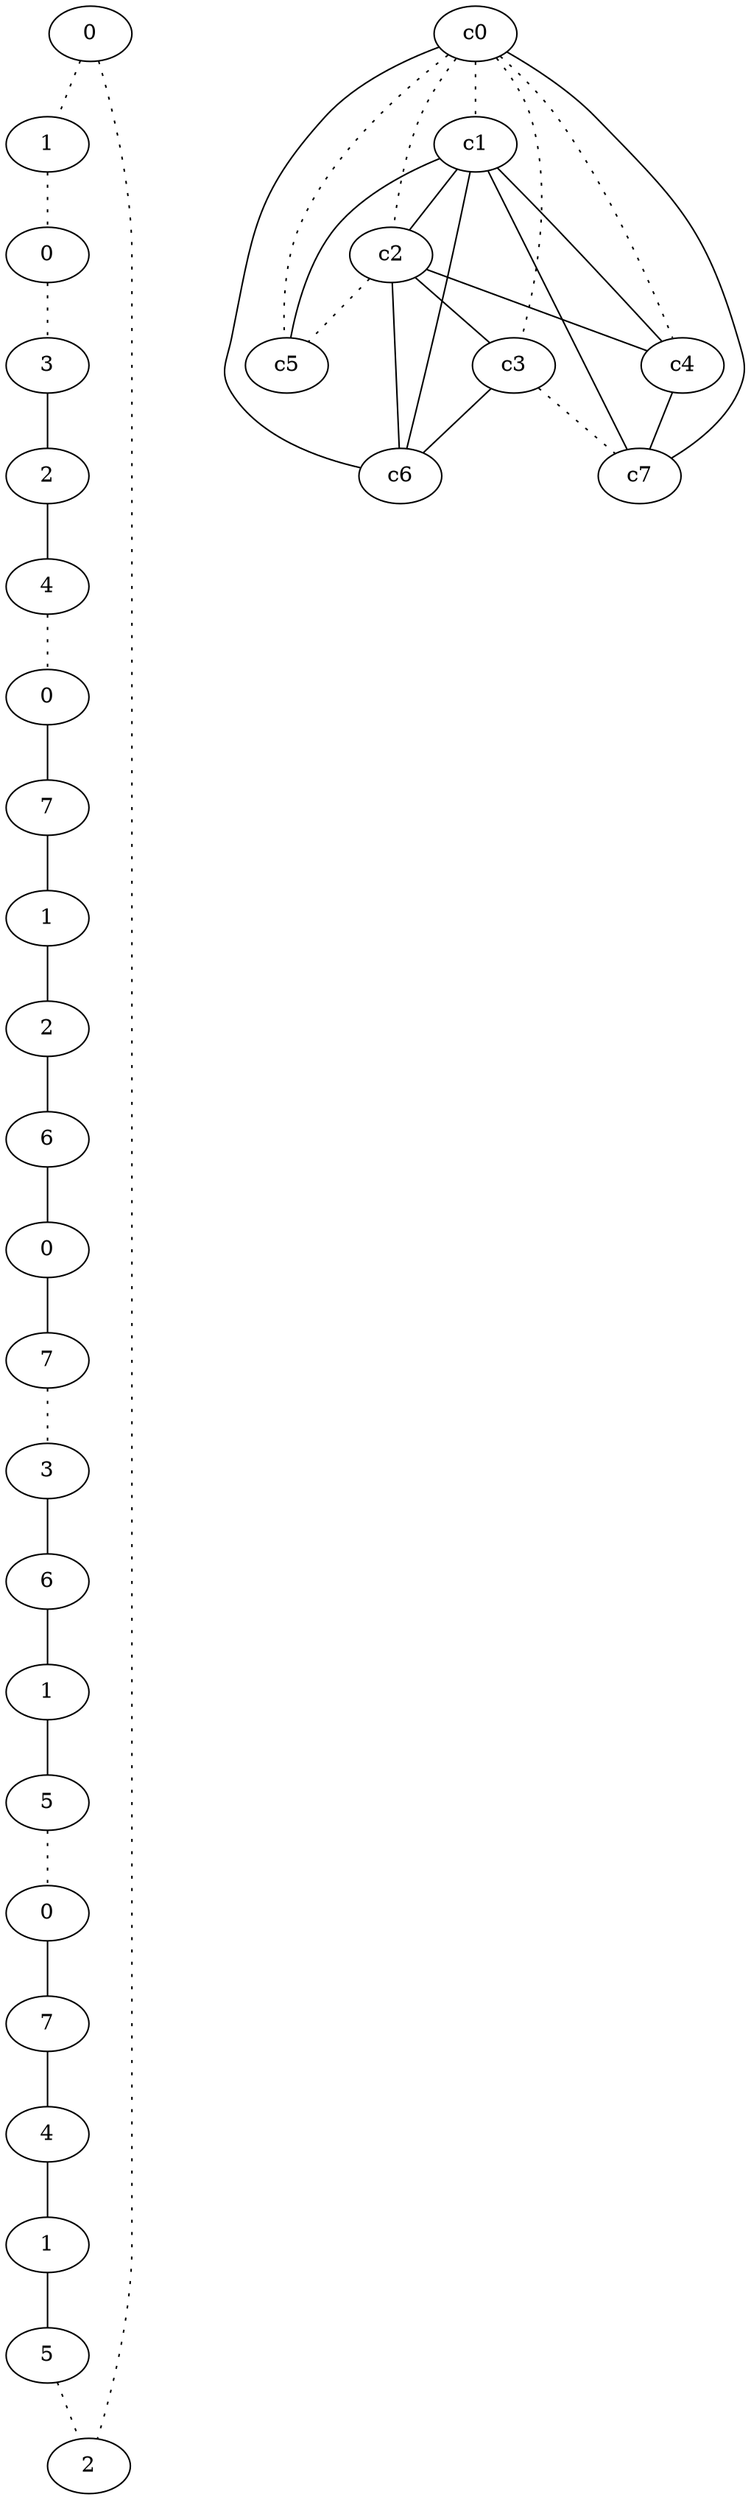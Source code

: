 graph {
a0[label=0];
a1[label=1];
a2[label=0];
a3[label=3];
a4[label=2];
a5[label=4];
a6[label=0];
a7[label=7];
a8[label=1];
a9[label=2];
a10[label=6];
a11[label=0];
a12[label=7];
a13[label=3];
a14[label=6];
a15[label=1];
a16[label=5];
a17[label=0];
a18[label=7];
a19[label=4];
a20[label=1];
a21[label=5];
a22[label=2];
a0 -- a1 [style=dotted];
a0 -- a22 [style=dotted];
a1 -- a2 [style=dotted];
a2 -- a3 [style=dotted];
a3 -- a4;
a4 -- a5;
a5 -- a6 [style=dotted];
a6 -- a7;
a7 -- a8;
a8 -- a9;
a9 -- a10;
a10 -- a11;
a11 -- a12;
a12 -- a13 [style=dotted];
a13 -- a14;
a14 -- a15;
a15 -- a16;
a16 -- a17 [style=dotted];
a17 -- a18;
a18 -- a19;
a19 -- a20;
a20 -- a21;
a21 -- a22 [style=dotted];
c0 -- c1 [style=dotted];
c0 -- c2 [style=dotted];
c0 -- c3 [style=dotted];
c0 -- c4 [style=dotted];
c0 -- c5 [style=dotted];
c0 -- c6;
c0 -- c7;
c1 -- c2;
c1 -- c4;
c1 -- c5;
c1 -- c6;
c1 -- c7;
c2 -- c3;
c2 -- c4;
c2 -- c5 [style=dotted];
c2 -- c6;
c3 -- c6;
c3 -- c7 [style=dotted];
c4 -- c7;
}
